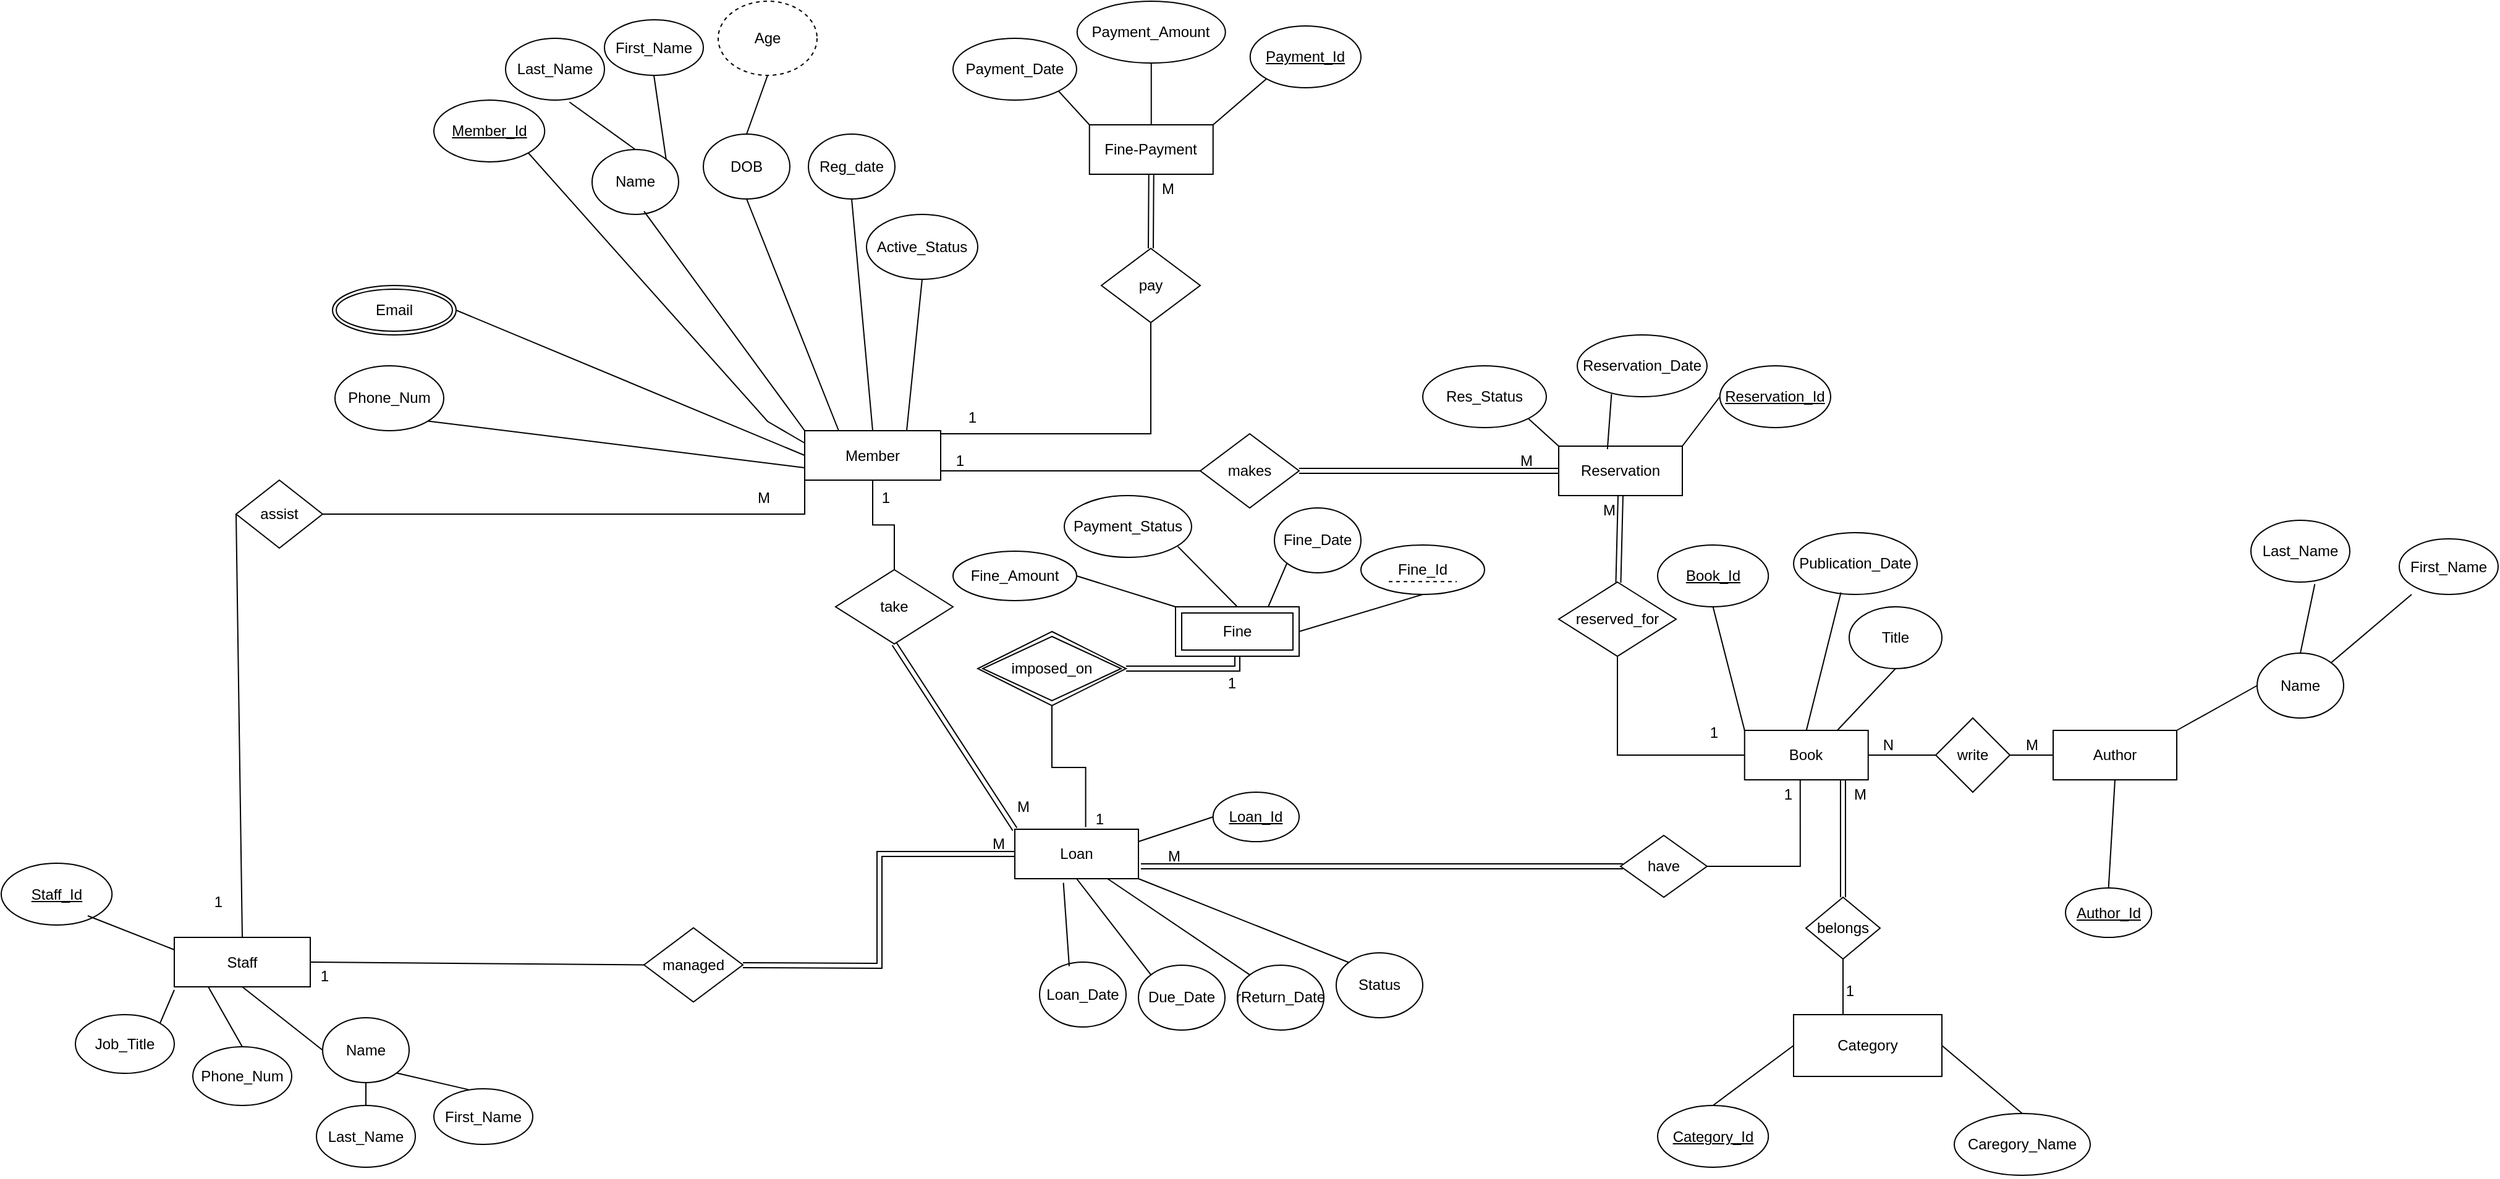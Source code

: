 <mxfile version="24.7.17">
  <diagram name="Page-1" id="DNO0gED07m0sUz7Oh5-N">
    <mxGraphModel dx="3850" dy="2135" grid="1" gridSize="10" guides="1" tooltips="1" connect="1" arrows="1" fold="1" page="1" pageScale="1" pageWidth="850" pageHeight="1100" math="0" shadow="0">
      <root>
        <mxCell id="0" />
        <mxCell id="1" parent="0" />
        <mxCell id="_sHV91O5TXKS0O4c9-gF-39" value="" style="endArrow=none;html=1;rounded=0;exitX=1;exitY=0.5;exitDx=0;exitDy=0;entryX=0;entryY=0.5;entryDx=0;entryDy=0;" parent="1" source="_sHV91O5TXKS0O4c9-gF-31" edge="1">
          <mxGeometry relative="1" as="geometry">
            <mxPoint x="510.37" y="300" as="sourcePoint" />
            <mxPoint x="760.37" y="290" as="targetPoint" />
          </mxGeometry>
        </mxCell>
        <mxCell id="_sHV91O5TXKS0O4c9-gF-41" value="N" style="resizable=0;html=1;whiteSpace=wrap;align=right;verticalAlign=bottom;" parent="_sHV91O5TXKS0O4c9-gF-39" connectable="0" vertex="1">
          <mxGeometry x="1" relative="1" as="geometry" />
        </mxCell>
        <mxCell id="_sHV91O5TXKS0O4c9-gF-1" value="Book" style="whiteSpace=wrap;html=1;align=center;" parent="1" vertex="1">
          <mxGeometry x="480.37" y="270" width="100" height="40" as="geometry" />
        </mxCell>
        <mxCell id="_sHV91O5TXKS0O4c9-gF-4" value="Author" style="whiteSpace=wrap;html=1;align=center;" parent="1" vertex="1">
          <mxGeometry x="730" y="270" width="100" height="40" as="geometry" />
        </mxCell>
        <mxCell id="_sHV91O5TXKS0O4c9-gF-7" value="Reservation" style="whiteSpace=wrap;html=1;align=center;" parent="1" vertex="1">
          <mxGeometry x="330" y="40" width="100" height="40" as="geometry" />
        </mxCell>
        <mxCell id="_sHV91O5TXKS0O4c9-gF-8" value="Member" style="whiteSpace=wrap;html=1;align=center;" parent="1" vertex="1">
          <mxGeometry x="-280" y="27.5" width="110" height="40" as="geometry" />
        </mxCell>
        <mxCell id="_sHV91O5TXKS0O4c9-gF-9" value="Loan" style="whiteSpace=wrap;html=1;align=center;" parent="1" vertex="1">
          <mxGeometry x="-110" y="350" width="100" height="40" as="geometry" />
        </mxCell>
        <mxCell id="_sHV91O5TXKS0O4c9-gF-11" value="Fine-Payment" style="whiteSpace=wrap;html=1;align=center;" parent="1" vertex="1">
          <mxGeometry x="-49.63" y="-220" width="100" height="40" as="geometry" />
        </mxCell>
        <mxCell id="_sHV91O5TXKS0O4c9-gF-12" value="Staff" style="whiteSpace=wrap;html=1;align=center;" parent="1" vertex="1">
          <mxGeometry x="-790" y="437.5" width="110" height="40" as="geometry" />
        </mxCell>
        <mxCell id="_sHV91O5TXKS0O4c9-gF-23" style="edgeStyle=orthogonalEdgeStyle;rounded=0;orthogonalLoop=1;jettySize=auto;html=1;exitX=0.5;exitY=1;exitDx=0;exitDy=0;" parent="1" source="_sHV91O5TXKS0O4c9-gF-1" target="_sHV91O5TXKS0O4c9-gF-1" edge="1">
          <mxGeometry relative="1" as="geometry" />
        </mxCell>
        <mxCell id="_sHV91O5TXKS0O4c9-gF-25" value="reserved_for" style="shape=rhombus;perimeter=rhombusPerimeter;whiteSpace=wrap;html=1;align=center;" parent="1" vertex="1">
          <mxGeometry x="330" y="150" width="95" height="60" as="geometry" />
        </mxCell>
        <mxCell id="_sHV91O5TXKS0O4c9-gF-29" value="managed" style="shape=rhombus;perimeter=rhombusPerimeter;whiteSpace=wrap;html=1;align=center;" parent="1" vertex="1">
          <mxGeometry x="-410" y="429.78" width="80" height="60" as="geometry" />
        </mxCell>
        <mxCell id="_sHV91O5TXKS0O4c9-gF-32" value="makes" style="shape=rhombus;perimeter=rhombusPerimeter;whiteSpace=wrap;html=1;align=center;" parent="1" vertex="1">
          <mxGeometry x="40" y="30" width="80" height="60" as="geometry" />
        </mxCell>
        <mxCell id="_sHV91O5TXKS0O4c9-gF-33" value="pay" style="shape=rhombus;perimeter=rhombusPerimeter;whiteSpace=wrap;html=1;align=center;" parent="1" vertex="1">
          <mxGeometry x="-40" y="-120" width="80" height="60" as="geometry" />
        </mxCell>
        <mxCell id="_sHV91O5TXKS0O4c9-gF-34" value="assist" style="shape=rhombus;perimeter=rhombusPerimeter;whiteSpace=wrap;html=1;align=center;" parent="1" vertex="1">
          <mxGeometry x="-740" y="67.5" width="70" height="55" as="geometry" />
        </mxCell>
        <mxCell id="_sHV91O5TXKS0O4c9-gF-42" value="" style="endArrow=none;html=1;rounded=0;exitX=1;exitY=0.5;exitDx=0;exitDy=0;entryX=0;entryY=0.5;entryDx=0;entryDy=0;" parent="1" source="_sHV91O5TXKS0O4c9-gF-1" target="_sHV91O5TXKS0O4c9-gF-31" edge="1">
          <mxGeometry relative="1" as="geometry">
            <mxPoint x="480.37" y="290" as="sourcePoint" />
            <mxPoint x="700.37" y="290" as="targetPoint" />
          </mxGeometry>
        </mxCell>
        <mxCell id="_sHV91O5TXKS0O4c9-gF-31" value="write" style="shape=rhombus;perimeter=rhombusPerimeter;whiteSpace=wrap;html=1;align=center;" parent="1" vertex="1">
          <mxGeometry x="635" y="260" width="60" height="60" as="geometry" />
        </mxCell>
        <mxCell id="_sHV91O5TXKS0O4c9-gF-53" value="" style="endArrow=none;html=1;rounded=0;entryX=0.5;entryY=1;entryDx=0;entryDy=0;" parent="1" target="_sHV91O5TXKS0O4c9-gF-20" edge="1">
          <mxGeometry relative="1" as="geometry">
            <mxPoint x="560" y="504" as="sourcePoint" />
            <mxPoint x="640" y="160" as="targetPoint" />
          </mxGeometry>
        </mxCell>
        <mxCell id="_sHV91O5TXKS0O4c9-gF-20" value="belongs" style="shape=rhombus;perimeter=rhombusPerimeter;whiteSpace=wrap;html=1;align=center;" parent="1" vertex="1">
          <mxGeometry x="530" y="405" width="60" height="50" as="geometry" />
        </mxCell>
        <mxCell id="_sHV91O5TXKS0O4c9-gF-57" value="imposed_on" style="shape=rhombus;double=1;perimeter=rhombusPerimeter;whiteSpace=wrap;html=1;align=center;" parent="1" vertex="1">
          <mxGeometry x="-140" y="190" width="120" height="60" as="geometry" />
        </mxCell>
        <mxCell id="_sHV91O5TXKS0O4c9-gF-58" value="Fine" style="shape=ext;margin=3;double=1;whiteSpace=wrap;html=1;align=center;" parent="1" vertex="1">
          <mxGeometry x="20" y="170" width="100" height="40" as="geometry" />
        </mxCell>
        <mxCell id="_sHV91O5TXKS0O4c9-gF-64" value="" style="endArrow=none;html=1;rounded=0;entryX=0.5;entryY=0;entryDx=0;entryDy=0;exitX=0.45;exitY=1;exitDx=0;exitDy=0;exitPerimeter=0;edgeStyle=orthogonalEdgeStyle;" parent="1" source="_sHV91O5TXKS0O4c9-gF-1" target="_sHV91O5TXKS0O4c9-gF-22" edge="1">
          <mxGeometry relative="1" as="geometry">
            <mxPoint x="440" y="310" as="sourcePoint" />
            <mxPoint x="400" y="460" as="targetPoint" />
            <Array as="points">
              <mxPoint x="525" y="380" />
              <mxPoint x="415" y="380" />
            </Array>
          </mxGeometry>
        </mxCell>
        <mxCell id="_sHV91O5TXKS0O4c9-gF-22" value="have" style="shape=rhombus;perimeter=rhombusPerimeter;whiteSpace=wrap;html=1;align=center;" parent="1" vertex="1">
          <mxGeometry x="380" y="355" width="70" height="50" as="geometry" />
        </mxCell>
        <mxCell id="_sHV91O5TXKS0O4c9-gF-87" value="" style="endArrow=none;html=1;rounded=0;exitX=0.5;exitY=1;exitDx=0;exitDy=0;edgeStyle=orthogonalEdgeStyle;entryX=0;entryY=0.5;entryDx=0;entryDy=0;" parent="1" source="_sHV91O5TXKS0O4c9-gF-25" target="_sHV91O5TXKS0O4c9-gF-1" edge="1">
          <mxGeometry relative="1" as="geometry">
            <mxPoint x="430" y="320" as="sourcePoint" />
            <mxPoint x="470" y="290" as="targetPoint" />
          </mxGeometry>
        </mxCell>
        <mxCell id="_sHV91O5TXKS0O4c9-gF-91" value="" style="endArrow=none;html=1;rounded=0;exitX=1;exitY=0.813;exitDx=0;exitDy=0;entryX=0;entryY=0.5;entryDx=0;entryDy=0;exitPerimeter=0;" parent="1" source="_sHV91O5TXKS0O4c9-gF-8" target="_sHV91O5TXKS0O4c9-gF-32" edge="1">
          <mxGeometry relative="1" as="geometry">
            <mxPoint x="170" y="400" as="sourcePoint" />
            <mxPoint x="330" y="400" as="targetPoint" />
          </mxGeometry>
        </mxCell>
        <mxCell id="_sHV91O5TXKS0O4c9-gF-109" value="" style="endArrow=none;html=1;rounded=0;entryX=1;entryY=0.5;entryDx=0;entryDy=0;exitX=0;exitY=0.5;exitDx=0;exitDy=0;" parent="1" source="_sHV91O5TXKS0O4c9-gF-29" target="_sHV91O5TXKS0O4c9-gF-12" edge="1">
          <mxGeometry relative="1" as="geometry">
            <mxPoint x="200" y="480" as="sourcePoint" />
            <mxPoint x="190" y="578" as="targetPoint" />
          </mxGeometry>
        </mxCell>
        <mxCell id="_sHV91O5TXKS0O4c9-gF-110" value="1" style="resizable=0;html=1;whiteSpace=wrap;align=right;verticalAlign=bottom;" parent="_sHV91O5TXKS0O4c9-gF-109" connectable="0" vertex="1">
          <mxGeometry x="1" relative="1" as="geometry">
            <mxPoint x="16" y="20" as="offset" />
          </mxGeometry>
        </mxCell>
        <mxCell id="_sHV91O5TXKS0O4c9-gF-122" value="" style="endArrow=none;html=1;rounded=0;exitX=0;exitY=0.5;exitDx=0;exitDy=0;entryX=0.5;entryY=0;entryDx=0;entryDy=0;" parent="1" source="_sHV91O5TXKS0O4c9-gF-34" target="_sHV91O5TXKS0O4c9-gF-12" edge="1">
          <mxGeometry relative="1" as="geometry">
            <mxPoint x="-420" y="516.79" as="sourcePoint" />
            <mxPoint x="-260" y="516.79" as="targetPoint" />
          </mxGeometry>
        </mxCell>
        <mxCell id="_sHV91O5TXKS0O4c9-gF-123" value="M" style="resizable=0;html=1;whiteSpace=wrap;align=right;verticalAlign=bottom;" parent="_sHV91O5TXKS0O4c9-gF-122" connectable="0" vertex="1">
          <mxGeometry x="1" relative="1" as="geometry">
            <mxPoint x="1455" y="-147" as="offset" />
          </mxGeometry>
        </mxCell>
        <mxCell id="_sHV91O5TXKS0O4c9-gF-5" value="Category" style="whiteSpace=wrap;html=1;align=center;direction=south;" parent="1" vertex="1">
          <mxGeometry x="520" y="500" width="120" height="50" as="geometry" />
        </mxCell>
        <mxCell id="_sHV91O5TXKS0O4c9-gF-136" value="" style="endArrow=none;html=1;rounded=0;exitX=0.5;exitY=1;exitDx=0;exitDy=0;edgeStyle=orthogonalEdgeStyle;entryX=1;entryY=0.25;entryDx=0;entryDy=0;" parent="1" source="_sHV91O5TXKS0O4c9-gF-33" target="_sHV91O5TXKS0O4c9-gF-8" edge="1">
          <mxGeometry relative="1" as="geometry">
            <mxPoint x="-170" y="58" as="sourcePoint" />
            <mxPoint x="31" y="60" as="targetPoint" />
            <Array as="points">
              <mxPoint y="-50" />
              <mxPoint y="30" />
              <mxPoint x="-180" y="30" />
            </Array>
          </mxGeometry>
        </mxCell>
        <mxCell id="wtEYaw61Segg5cu08wRg-1" value="Book_Id" style="ellipse;whiteSpace=wrap;html=1;align=center;fontStyle=4;" parent="1" vertex="1">
          <mxGeometry x="410" y="120" width="89.63" height="50" as="geometry" />
        </mxCell>
        <mxCell id="wtEYaw61Segg5cu08wRg-3" value="Title" style="ellipse;whiteSpace=wrap;html=1;align=center;" parent="1" vertex="1">
          <mxGeometry x="565" y="170" width="75" height="50" as="geometry" />
        </mxCell>
        <mxCell id="wtEYaw61Segg5cu08wRg-4" value="Publication_Date" style="ellipse;whiteSpace=wrap;html=1;align=center;" parent="1" vertex="1">
          <mxGeometry x="520" y="110" width="100" height="50" as="geometry" />
        </mxCell>
        <mxCell id="wtEYaw61Segg5cu08wRg-8" value="" style="endArrow=none;html=1;rounded=0;entryX=0.5;entryY=1;entryDx=0;entryDy=0;exitX=0;exitY=0;exitDx=0;exitDy=0;" parent="1" source="_sHV91O5TXKS0O4c9-gF-1" target="wtEYaw61Segg5cu08wRg-1" edge="1">
          <mxGeometry relative="1" as="geometry">
            <mxPoint x="110" y="90" as="sourcePoint" />
            <mxPoint x="270" y="90" as="targetPoint" />
          </mxGeometry>
        </mxCell>
        <mxCell id="wtEYaw61Segg5cu08wRg-9" value="" style="endArrow=none;html=1;rounded=0;entryX=0.383;entryY=0.967;entryDx=0;entryDy=0;exitX=0.5;exitY=0;exitDx=0;exitDy=0;entryPerimeter=0;" parent="1" source="_sHV91O5TXKS0O4c9-gF-1" target="wtEYaw61Segg5cu08wRg-4" edge="1">
          <mxGeometry relative="1" as="geometry">
            <mxPoint x="490" y="280" as="sourcePoint" />
            <mxPoint x="485" y="220" as="targetPoint" />
          </mxGeometry>
        </mxCell>
        <mxCell id="wtEYaw61Segg5cu08wRg-10" value="" style="endArrow=none;html=1;rounded=0;entryX=0.5;entryY=1;entryDx=0;entryDy=0;exitX=0.75;exitY=0;exitDx=0;exitDy=0;" parent="1" source="_sHV91O5TXKS0O4c9-gF-1" target="wtEYaw61Segg5cu08wRg-3" edge="1">
          <mxGeometry relative="1" as="geometry">
            <mxPoint x="500" y="290" as="sourcePoint" />
            <mxPoint x="495" y="230" as="targetPoint" />
          </mxGeometry>
        </mxCell>
        <mxCell id="wtEYaw61Segg5cu08wRg-14" value="Author_Id" style="ellipse;whiteSpace=wrap;html=1;align=center;fontStyle=4;" parent="1" vertex="1">
          <mxGeometry x="740" y="397.5" width="69.63" height="40" as="geometry" />
        </mxCell>
        <mxCell id="wtEYaw61Segg5cu08wRg-15" value="Name" style="ellipse;whiteSpace=wrap;html=1;align=center;direction=south;" parent="1" vertex="1">
          <mxGeometry x="895" y="207.5" width="70" height="52.5" as="geometry" />
        </mxCell>
        <mxCell id="wtEYaw61Segg5cu08wRg-17" value="First_Name" style="ellipse;whiteSpace=wrap;html=1;align=center;" parent="1" vertex="1">
          <mxGeometry x="1010" y="115" width="80" height="45" as="geometry" />
        </mxCell>
        <mxCell id="wtEYaw61Segg5cu08wRg-18" value="Last_Name" style="ellipse;whiteSpace=wrap;html=1;align=center;" parent="1" vertex="1">
          <mxGeometry x="890" y="100" width="80" height="50" as="geometry" />
        </mxCell>
        <mxCell id="wtEYaw61Segg5cu08wRg-19" value="" style="endArrow=none;html=1;rounded=0;entryX=0.5;entryY=1;entryDx=0;entryDy=0;exitX=0.5;exitY=0;exitDx=0;exitDy=0;" parent="1" source="wtEYaw61Segg5cu08wRg-14" target="_sHV91O5TXKS0O4c9-gF-4" edge="1">
          <mxGeometry relative="1" as="geometry">
            <mxPoint x="590" y="290" as="sourcePoint" />
            <mxPoint x="700" y="210" as="targetPoint" />
            <Array as="points" />
          </mxGeometry>
        </mxCell>
        <mxCell id="wtEYaw61Segg5cu08wRg-23" value="" style="endArrow=none;html=1;rounded=0;entryX=1;entryY=0;entryDx=0;entryDy=0;exitX=0.5;exitY=1;exitDx=0;exitDy=0;" parent="1" source="wtEYaw61Segg5cu08wRg-15" target="_sHV91O5TXKS0O4c9-gF-4" edge="1">
          <mxGeometry relative="1" as="geometry">
            <mxPoint x="920" y="330" as="sourcePoint" />
            <mxPoint x="1015" y="260" as="targetPoint" />
            <Array as="points" />
          </mxGeometry>
        </mxCell>
        <mxCell id="wtEYaw61Segg5cu08wRg-24" value="" style="endArrow=none;html=1;rounded=0;entryX=0;entryY=0;entryDx=0;entryDy=0;" parent="1" target="wtEYaw61Segg5cu08wRg-15" edge="1">
          <mxGeometry relative="1" as="geometry">
            <mxPoint x="1020" y="160" as="sourcePoint" />
            <mxPoint x="810" y="340" as="targetPoint" />
            <Array as="points" />
          </mxGeometry>
        </mxCell>
        <mxCell id="wtEYaw61Segg5cu08wRg-25" value="" style="endArrow=none;html=1;rounded=0;exitX=0;exitY=0.5;exitDx=0;exitDy=0;entryX=0.646;entryY=1.033;entryDx=0;entryDy=0;entryPerimeter=0;" parent="1" source="wtEYaw61Segg5cu08wRg-15" target="wtEYaw61Segg5cu08wRg-18" edge="1">
          <mxGeometry relative="1" as="geometry">
            <mxPoint x="850" y="507.5" as="sourcePoint" />
            <mxPoint x="930" y="100" as="targetPoint" />
            <Array as="points" />
          </mxGeometry>
        </mxCell>
        <mxCell id="wtEYaw61Segg5cu08wRg-32" value="Member_Id" style="ellipse;whiteSpace=wrap;html=1;align=center;fontStyle=4;" parent="1" vertex="1">
          <mxGeometry x="-580" y="-240" width="89.63" height="50" as="geometry" />
        </mxCell>
        <mxCell id="wtEYaw61Segg5cu08wRg-33" value="Name" style="ellipse;whiteSpace=wrap;html=1;align=center;direction=south;" parent="1" vertex="1">
          <mxGeometry x="-452" y="-200" width="70" height="52.5" as="geometry" />
        </mxCell>
        <mxCell id="wtEYaw61Segg5cu08wRg-34" value="First_Name" style="ellipse;whiteSpace=wrap;html=1;align=center;" parent="1" vertex="1">
          <mxGeometry x="-442" y="-305" width="80" height="45" as="geometry" />
        </mxCell>
        <mxCell id="wtEYaw61Segg5cu08wRg-35" value="Last_Name" style="ellipse;whiteSpace=wrap;html=1;align=center;" parent="1" vertex="1">
          <mxGeometry x="-522" y="-290" width="80" height="50" as="geometry" />
        </mxCell>
        <mxCell id="wtEYaw61Segg5cu08wRg-36" value="" style="endArrow=none;html=1;rounded=0;entryX=0;entryY=0;entryDx=0;entryDy=0;exitX=0.5;exitY=1;exitDx=0;exitDy=0;" parent="1" source="wtEYaw61Segg5cu08wRg-34" target="wtEYaw61Segg5cu08wRg-33" edge="1">
          <mxGeometry relative="1" as="geometry">
            <mxPoint x="-374.32" y="-239.685" as="sourcePoint" />
            <mxPoint x="-542" y="-80" as="targetPoint" />
            <Array as="points" />
          </mxGeometry>
        </mxCell>
        <mxCell id="wtEYaw61Segg5cu08wRg-37" value="" style="endArrow=none;html=1;rounded=0;exitX=0;exitY=0.5;exitDx=0;exitDy=0;entryX=0.646;entryY=1.033;entryDx=0;entryDy=0;entryPerimeter=0;" parent="1" source="wtEYaw61Segg5cu08wRg-33" target="wtEYaw61Segg5cu08wRg-35" edge="1">
          <mxGeometry relative="1" as="geometry">
            <mxPoint x="-502" y="87.5" as="sourcePoint" />
            <mxPoint x="-422" y="-320" as="targetPoint" />
            <Array as="points" />
          </mxGeometry>
        </mxCell>
        <mxCell id="wtEYaw61Segg5cu08wRg-39" value="Age" style="ellipse;whiteSpace=wrap;html=1;align=center;dashed=1;" parent="1" vertex="1">
          <mxGeometry x="-350" y="-320" width="80" height="60" as="geometry" />
        </mxCell>
        <mxCell id="wtEYaw61Segg5cu08wRg-40" value="DOB" style="ellipse;whiteSpace=wrap;html=1;align=center;direction=south;" parent="1" vertex="1">
          <mxGeometry x="-362" y="-212.5" width="70" height="52.5" as="geometry" />
        </mxCell>
        <mxCell id="wtEYaw61Segg5cu08wRg-43" value="Reg_date" style="ellipse;whiteSpace=wrap;html=1;align=center;direction=south;" parent="1" vertex="1">
          <mxGeometry x="-277" y="-212.5" width="70" height="52.5" as="geometry" />
        </mxCell>
        <mxCell id="wtEYaw61Segg5cu08wRg-44" value="Active_Status" style="ellipse;whiteSpace=wrap;html=1;align=center;direction=south;" parent="1" vertex="1">
          <mxGeometry x="-230" y="-147.5" width="90" height="52.5" as="geometry" />
        </mxCell>
        <mxCell id="wtEYaw61Segg5cu08wRg-45" value="Email" style="ellipse;shape=doubleEllipse;margin=3;whiteSpace=wrap;html=1;align=center;" parent="1" vertex="1">
          <mxGeometry x="-662" y="-90" width="100" height="40" as="geometry" />
        </mxCell>
        <mxCell id="wtEYaw61Segg5cu08wRg-46" value="Phone_Num" style="ellipse;whiteSpace=wrap;html=1;align=center;direction=south;" parent="1" vertex="1">
          <mxGeometry x="-660" y="-25" width="88" height="52.5" as="geometry" />
        </mxCell>
        <mxCell id="wtEYaw61Segg5cu08wRg-47" value="" style="endArrow=none;html=1;rounded=0;entryX=0.75;entryY=0;entryDx=0;entryDy=0;exitX=1;exitY=0.5;exitDx=0;exitDy=0;" parent="1" source="wtEYaw61Segg5cu08wRg-44" target="_sHV91O5TXKS0O4c9-gF-8" edge="1">
          <mxGeometry relative="1" as="geometry">
            <mxPoint x="-210" y="-40" as="sourcePoint" />
            <mxPoint x="-240" y="20" as="targetPoint" />
          </mxGeometry>
        </mxCell>
        <mxCell id="wtEYaw61Segg5cu08wRg-50" value="" style="endArrow=none;html=1;rounded=0;exitX=1;exitY=0.5;exitDx=0;exitDy=0;entryX=0.5;entryY=0;entryDx=0;entryDy=0;" parent="1" source="wtEYaw61Segg5cu08wRg-43" target="_sHV91O5TXKS0O4c9-gF-8" edge="1">
          <mxGeometry relative="1" as="geometry">
            <mxPoint x="10" y="-290" as="sourcePoint" />
            <mxPoint x="-240" y="10" as="targetPoint" />
          </mxGeometry>
        </mxCell>
        <mxCell id="wtEYaw61Segg5cu08wRg-51" value="" style="endArrow=none;html=1;rounded=0;exitX=0.952;exitY=0.4;exitDx=0;exitDy=0;exitPerimeter=0;entryX=0;entryY=0;entryDx=0;entryDy=0;" parent="1" source="wtEYaw61Segg5cu08wRg-33" target="_sHV91O5TXKS0O4c9-gF-8" edge="1">
          <mxGeometry width="50" height="50" relative="1" as="geometry">
            <mxPoint x="-400" y="-150" as="sourcePoint" />
            <mxPoint x="-260" y="20" as="targetPoint" />
          </mxGeometry>
        </mxCell>
        <mxCell id="wtEYaw61Segg5cu08wRg-52" value="" style="endArrow=none;html=1;rounded=0;entryX=1;entryY=0.5;entryDx=0;entryDy=0;exitX=0.25;exitY=0;exitDx=0;exitDy=0;" parent="1" source="_sHV91O5TXKS0O4c9-gF-8" target="wtEYaw61Segg5cu08wRg-40" edge="1">
          <mxGeometry width="50" height="50" relative="1" as="geometry">
            <mxPoint x="160" y="130" as="sourcePoint" />
            <mxPoint x="210" y="80" as="targetPoint" />
          </mxGeometry>
        </mxCell>
        <mxCell id="wtEYaw61Segg5cu08wRg-53" value="" style="endArrow=none;html=1;rounded=0;exitX=1;exitY=1;exitDx=0;exitDy=0;entryX=0;entryY=0.25;entryDx=0;entryDy=0;" parent="1" source="wtEYaw61Segg5cu08wRg-32" target="_sHV91O5TXKS0O4c9-gF-8" edge="1">
          <mxGeometry relative="1" as="geometry">
            <mxPoint x="-370" y="-105" as="sourcePoint" />
            <mxPoint x="-370" y="75" as="targetPoint" />
            <Array as="points">
              <mxPoint x="-310" y="20" />
            </Array>
          </mxGeometry>
        </mxCell>
        <mxCell id="wtEYaw61Segg5cu08wRg-54" value="" style="endArrow=none;html=1;rounded=0;exitX=1;exitY=0.5;exitDx=0;exitDy=0;entryX=0;entryY=1;entryDx=0;entryDy=0;edgeStyle=orthogonalEdgeStyle;" parent="1" source="_sHV91O5TXKS0O4c9-gF-34" target="_sHV91O5TXKS0O4c9-gF-8" edge="1">
          <mxGeometry relative="1" as="geometry">
            <mxPoint x="-550" y="58" as="sourcePoint" />
            <mxPoint x="-555" y="448" as="targetPoint" />
          </mxGeometry>
        </mxCell>
        <mxCell id="wtEYaw61Segg5cu08wRg-67" value="" style="endArrow=none;html=1;rounded=0;exitX=1;exitY=0.5;exitDx=0;exitDy=0;entryX=0;entryY=0.5;entryDx=0;entryDy=0;" parent="1" source="wtEYaw61Segg5cu08wRg-45" target="_sHV91O5TXKS0O4c9-gF-8" edge="1">
          <mxGeometry width="50" height="50" relative="1" as="geometry">
            <mxPoint x="-540.37" y="27.5" as="sourcePoint" />
            <mxPoint x="-490.37" y="-22.5" as="targetPoint" />
          </mxGeometry>
        </mxCell>
        <mxCell id="wtEYaw61Segg5cu08wRg-68" value="" style="endArrow=none;html=1;rounded=0;entryX=0;entryY=0.75;entryDx=0;entryDy=0;exitX=1;exitY=0;exitDx=0;exitDy=0;" parent="1" source="wtEYaw61Segg5cu08wRg-46" target="_sHV91O5TXKS0O4c9-gF-8" edge="1">
          <mxGeometry relative="1" as="geometry">
            <mxPoint x="-500" as="sourcePoint" />
            <mxPoint x="-490" y="68" as="targetPoint" />
            <Array as="points" />
          </mxGeometry>
        </mxCell>
        <mxCell id="wtEYaw61Segg5cu08wRg-70" value="Loan_Date" style="ellipse;whiteSpace=wrap;html=1;align=center;direction=south;" parent="1" vertex="1">
          <mxGeometry x="-90" y="457.5" width="70" height="52.5" as="geometry" />
        </mxCell>
        <mxCell id="wtEYaw61Segg5cu08wRg-71" value="Due_Date" style="ellipse;whiteSpace=wrap;html=1;align=center;direction=south;" parent="1" vertex="1">
          <mxGeometry x="-10" y="460" width="70" height="52.5" as="geometry" />
        </mxCell>
        <mxCell id="wtEYaw61Segg5cu08wRg-72" value="rReturn_Date" style="ellipse;whiteSpace=wrap;html=1;align=center;direction=south;" parent="1" vertex="1">
          <mxGeometry x="70" y="460" width="70" height="52.5" as="geometry" />
        </mxCell>
        <mxCell id="wtEYaw61Segg5cu08wRg-73" value="Status" style="ellipse;whiteSpace=wrap;html=1;align=center;direction=south;" parent="1" vertex="1">
          <mxGeometry x="150" y="450" width="70" height="52.5" as="geometry" />
        </mxCell>
        <mxCell id="wtEYaw61Segg5cu08wRg-74" value="Loan_Id" style="ellipse;whiteSpace=wrap;html=1;align=center;fontStyle=4;" parent="1" vertex="1">
          <mxGeometry x="50.37" y="320" width="69.63" height="40" as="geometry" />
        </mxCell>
        <mxCell id="wtEYaw61Segg5cu08wRg-75" value="" style="endArrow=none;html=1;rounded=0;exitX=0.393;exitY=1.083;exitDx=0;exitDy=0;entryX=0.063;entryY=0.657;entryDx=0;entryDy=0;exitPerimeter=0;entryPerimeter=0;" parent="1" source="_sHV91O5TXKS0O4c9-gF-9" target="wtEYaw61Segg5cu08wRg-70" edge="1">
          <mxGeometry width="50" height="50" relative="1" as="geometry">
            <mxPoint x="-442" y="477.25" as="sourcePoint" />
            <mxPoint x="-160" y="595.25" as="targetPoint" />
          </mxGeometry>
        </mxCell>
        <mxCell id="wtEYaw61Segg5cu08wRg-76" value="" style="endArrow=none;html=1;rounded=0;exitX=0;exitY=1;exitDx=0;exitDy=0;entryX=0.5;entryY=1;entryDx=0;entryDy=0;" parent="1" source="wtEYaw61Segg5cu08wRg-71" target="_sHV91O5TXKS0O4c9-gF-9" edge="1">
          <mxGeometry width="50" height="50" relative="1" as="geometry">
            <mxPoint x="-482" y="500" as="sourcePoint" />
            <mxPoint x="-200" y="618" as="targetPoint" />
          </mxGeometry>
        </mxCell>
        <mxCell id="wtEYaw61Segg5cu08wRg-77" value="" style="endArrow=none;html=1;rounded=0;exitX=0.75;exitY=1;exitDx=0;exitDy=0;entryX=0;entryY=1;entryDx=0;entryDy=0;" parent="1" source="_sHV91O5TXKS0O4c9-gF-9" target="wtEYaw61Segg5cu08wRg-72" edge="1">
          <mxGeometry width="50" height="50" relative="1" as="geometry">
            <mxPoint x="50" y="466" as="sourcePoint" />
            <mxPoint x="332" y="584" as="targetPoint" />
          </mxGeometry>
        </mxCell>
        <mxCell id="wtEYaw61Segg5cu08wRg-78" value="" style="endArrow=none;html=1;rounded=0;exitX=1;exitY=1;exitDx=0;exitDy=0;entryX=0;entryY=1;entryDx=0;entryDy=0;" parent="1" source="_sHV91O5TXKS0O4c9-gF-9" target="wtEYaw61Segg5cu08wRg-73" edge="1">
          <mxGeometry width="50" height="50" relative="1" as="geometry">
            <mxPoint x="70" y="437.5" as="sourcePoint" />
            <mxPoint x="352" y="555.5" as="targetPoint" />
          </mxGeometry>
        </mxCell>
        <mxCell id="wtEYaw61Segg5cu08wRg-79" value="" style="endArrow=none;html=1;rounded=0;exitX=1;exitY=0.25;exitDx=0;exitDy=0;entryX=0;entryY=0.5;entryDx=0;entryDy=0;" parent="1" source="_sHV91O5TXKS0O4c9-gF-9" target="wtEYaw61Segg5cu08wRg-74" edge="1">
          <mxGeometry width="50" height="50" relative="1" as="geometry">
            <mxPoint x="70" y="397.5" as="sourcePoint" />
            <mxPoint x="352" y="515.5" as="targetPoint" />
          </mxGeometry>
        </mxCell>
        <mxCell id="wtEYaw61Segg5cu08wRg-82" value="Fine_Id" style="ellipse;whiteSpace=wrap;html=1;align=center;" parent="1" vertex="1">
          <mxGeometry x="170" y="120" width="100" height="40" as="geometry" />
        </mxCell>
        <mxCell id="wtEYaw61Segg5cu08wRg-83" value="Fine_Date" style="ellipse;whiteSpace=wrap;html=1;align=center;direction=south;" parent="1" vertex="1">
          <mxGeometry x="100" y="90" width="70" height="52.5" as="geometry" />
        </mxCell>
        <mxCell id="wtEYaw61Segg5cu08wRg-85" value="" style="endArrow=none;html=1;rounded=0;exitX=0.75;exitY=0;exitDx=0;exitDy=0;entryX=1;entryY=1;entryDx=0;entryDy=0;" parent="1" source="_sHV91O5TXKS0O4c9-gF-58" target="wtEYaw61Segg5cu08wRg-83" edge="1">
          <mxGeometry width="50" height="50" relative="1" as="geometry">
            <mxPoint x="10" y="155" as="sourcePoint" />
            <mxPoint x="70" y="135" as="targetPoint" />
          </mxGeometry>
        </mxCell>
        <mxCell id="wtEYaw61Segg5cu08wRg-86" value="Payment_Status" style="ellipse;whiteSpace=wrap;html=1;align=center;direction=south;" parent="1" vertex="1">
          <mxGeometry x="-70" y="80" width="103" height="50" as="geometry" />
        </mxCell>
        <mxCell id="wtEYaw61Segg5cu08wRg-87" value="" style="endArrow=none;html=1;rounded=0;exitX=0.5;exitY=0;exitDx=0;exitDy=0;entryX=0.824;entryY=0.108;entryDx=0;entryDy=0;entryPerimeter=0;" parent="1" source="_sHV91O5TXKS0O4c9-gF-58" target="wtEYaw61Segg5cu08wRg-86" edge="1">
          <mxGeometry width="50" height="50" relative="1" as="geometry">
            <mxPoint x="60" y="156" as="sourcePoint" />
            <mxPoint x="75" y="120" as="targetPoint" />
          </mxGeometry>
        </mxCell>
        <mxCell id="wtEYaw61Segg5cu08wRg-88" value="Fine_Amount" style="ellipse;whiteSpace=wrap;html=1;align=center;" parent="1" vertex="1">
          <mxGeometry x="-160" y="125" width="100" height="40" as="geometry" />
        </mxCell>
        <mxCell id="wtEYaw61Segg5cu08wRg-90" value="" style="endArrow=none;html=1;rounded=0;exitX=0;exitY=0;exitDx=0;exitDy=0;entryX=1;entryY=0.5;entryDx=0;entryDy=0;" parent="1" source="_sHV91O5TXKS0O4c9-gF-58" target="wtEYaw61Segg5cu08wRg-88" edge="1">
          <mxGeometry width="50" height="50" relative="1" as="geometry">
            <mxPoint x="-40" y="188" as="sourcePoint" />
            <mxPoint x="-25" y="152" as="targetPoint" />
          </mxGeometry>
        </mxCell>
        <mxCell id="wtEYaw61Segg5cu08wRg-91" value="Name" style="ellipse;whiteSpace=wrap;html=1;align=center;direction=south;" parent="1" vertex="1">
          <mxGeometry x="-670" y="502.5" width="70" height="52.5" as="geometry" />
        </mxCell>
        <mxCell id="wtEYaw61Segg5cu08wRg-92" value="First_Name" style="ellipse;whiteSpace=wrap;html=1;align=center;" parent="1" vertex="1">
          <mxGeometry x="-580" y="560" width="80" height="45" as="geometry" />
        </mxCell>
        <mxCell id="wtEYaw61Segg5cu08wRg-93" value="Last_Name" style="ellipse;whiteSpace=wrap;html=1;align=center;" parent="1" vertex="1">
          <mxGeometry x="-675" y="573.5" width="80" height="50" as="geometry" />
        </mxCell>
        <mxCell id="wtEYaw61Segg5cu08wRg-94" value="" style="endArrow=none;html=1;rounded=0;entryX=1;entryY=0;entryDx=0;entryDy=0;exitX=0.35;exitY=0.015;exitDx=0;exitDy=0;exitPerimeter=0;" parent="1" source="wtEYaw61Segg5cu08wRg-92" target="wtEYaw61Segg5cu08wRg-91" edge="1">
          <mxGeometry relative="1" as="geometry">
            <mxPoint x="-452.32" y="733.815" as="sourcePoint" />
            <mxPoint x="-620" y="893.5" as="targetPoint" />
            <Array as="points" />
          </mxGeometry>
        </mxCell>
        <mxCell id="wtEYaw61Segg5cu08wRg-95" value="" style="endArrow=none;html=1;rounded=0;exitX=1;exitY=0.5;exitDx=0;exitDy=0;entryX=0.5;entryY=0;entryDx=0;entryDy=0;" parent="1" source="wtEYaw61Segg5cu08wRg-91" target="wtEYaw61Segg5cu08wRg-93" edge="1">
          <mxGeometry relative="1" as="geometry">
            <mxPoint x="-580" y="1061" as="sourcePoint" />
            <mxPoint x="-500" y="653.5" as="targetPoint" />
            <Array as="points" />
          </mxGeometry>
        </mxCell>
        <mxCell id="wtEYaw61Segg5cu08wRg-96" value="Phone_Num" style="ellipse;whiteSpace=wrap;html=1;align=center;direction=south;" parent="1" vertex="1">
          <mxGeometry x="-775" y="526" width="80" height="47.5" as="geometry" />
        </mxCell>
        <mxCell id="wtEYaw61Segg5cu08wRg-98" value="Job_Title" style="ellipse;whiteSpace=wrap;html=1;align=center;direction=south;" parent="1" vertex="1">
          <mxGeometry x="-870" y="500" width="80" height="47.5" as="geometry" />
        </mxCell>
        <mxCell id="wtEYaw61Segg5cu08wRg-100" value="" style="endArrow=none;html=1;rounded=0;entryX=0;entryY=0;entryDx=0;entryDy=0;" parent="1" target="wtEYaw61Segg5cu08wRg-98" edge="1">
          <mxGeometry relative="1" as="geometry">
            <mxPoint x="-790" y="480" as="sourcePoint" />
            <mxPoint x="-770" y="580.5" as="targetPoint" />
            <Array as="points" />
          </mxGeometry>
        </mxCell>
        <mxCell id="wtEYaw61Segg5cu08wRg-101" value="" style="endArrow=none;html=1;rounded=0;entryX=0;entryY=0.5;entryDx=0;entryDy=0;exitX=0.25;exitY=1;exitDx=0;exitDy=0;" parent="1" source="_sHV91O5TXKS0O4c9-gF-12" target="wtEYaw61Segg5cu08wRg-96" edge="1">
          <mxGeometry relative="1" as="geometry">
            <mxPoint x="-760" y="540.5" as="sourcePoint" />
            <mxPoint x="-750" y="608.5" as="targetPoint" />
            <Array as="points" />
          </mxGeometry>
        </mxCell>
        <mxCell id="wtEYaw61Segg5cu08wRg-103" value="" style="endArrow=none;html=1;rounded=0;entryX=0.5;entryY=1;entryDx=0;entryDy=0;exitX=0.5;exitY=1;exitDx=0;exitDy=0;" parent="1" source="_sHV91O5TXKS0O4c9-gF-12" target="wtEYaw61Segg5cu08wRg-91" edge="1">
          <mxGeometry relative="1" as="geometry">
            <mxPoint x="-680" y="512.5" as="sourcePoint" />
            <mxPoint x="-670" y="580.5" as="targetPoint" />
            <Array as="points" />
          </mxGeometry>
        </mxCell>
        <mxCell id="wtEYaw61Segg5cu08wRg-104" style="edgeStyle=orthogonalEdgeStyle;rounded=0;orthogonalLoop=1;jettySize=auto;html=1;exitX=1;exitY=0.5;exitDx=0;exitDy=0;" parent="1" source="wtEYaw61Segg5cu08wRg-91" target="wtEYaw61Segg5cu08wRg-91" edge="1">
          <mxGeometry relative="1" as="geometry" />
        </mxCell>
        <mxCell id="wtEYaw61Segg5cu08wRg-105" style="edgeStyle=orthogonalEdgeStyle;rounded=0;orthogonalLoop=1;jettySize=auto;html=1;exitX=0.5;exitY=1;exitDx=0;exitDy=0;" parent="1" source="wtEYaw61Segg5cu08wRg-93" target="wtEYaw61Segg5cu08wRg-93" edge="1">
          <mxGeometry relative="1" as="geometry" />
        </mxCell>
        <mxCell id="wtEYaw61Segg5cu08wRg-106" value="Staff_Id" style="ellipse;whiteSpace=wrap;html=1;align=center;fontStyle=4;" parent="1" vertex="1">
          <mxGeometry x="-930" y="377.5" width="89.63" height="50" as="geometry" />
        </mxCell>
        <mxCell id="wtEYaw61Segg5cu08wRg-108" value="" style="endArrow=none;html=1;rounded=0;exitX=0;exitY=0.25;exitDx=0;exitDy=0;" parent="1" source="_sHV91O5TXKS0O4c9-gF-12" edge="1">
          <mxGeometry relative="1" as="geometry">
            <mxPoint x="-803.5" y="477.5" as="sourcePoint" />
            <mxPoint x="-860" y="420" as="targetPoint" />
            <Array as="points" />
          </mxGeometry>
        </mxCell>
        <mxCell id="wtEYaw61Segg5cu08wRg-110" value="Category_Id" style="ellipse;whiteSpace=wrap;html=1;align=center;fontStyle=4;" parent="1" vertex="1">
          <mxGeometry x="410" y="573.5" width="89.63" height="50" as="geometry" />
        </mxCell>
        <mxCell id="wtEYaw61Segg5cu08wRg-111" value="Caregory_Name" style="ellipse;whiteSpace=wrap;html=1;align=center;" parent="1" vertex="1">
          <mxGeometry x="650" y="580" width="110" height="50" as="geometry" />
        </mxCell>
        <mxCell id="wtEYaw61Segg5cu08wRg-112" value="" style="endArrow=none;html=1;rounded=0;entryX=0.5;entryY=1;entryDx=0;entryDy=0;exitX=0.5;exitY=0;exitDx=0;exitDy=0;" parent="1" source="wtEYaw61Segg5cu08wRg-110" target="_sHV91O5TXKS0O4c9-gF-5" edge="1">
          <mxGeometry relative="1" as="geometry">
            <mxPoint x="470" y="555" as="sourcePoint" />
            <mxPoint x="470" y="505" as="targetPoint" />
          </mxGeometry>
        </mxCell>
        <mxCell id="wtEYaw61Segg5cu08wRg-113" value="" style="endArrow=none;html=1;rounded=0;exitX=0.5;exitY=0;exitDx=0;exitDy=0;entryX=0.5;entryY=0;entryDx=0;entryDy=0;" parent="1" source="wtEYaw61Segg5cu08wRg-111" target="_sHV91O5TXKS0O4c9-gF-5" edge="1">
          <mxGeometry relative="1" as="geometry">
            <mxPoint x="618.33" y="623.5" as="sourcePoint" />
            <mxPoint x="580" y="550" as="targetPoint" />
          </mxGeometry>
        </mxCell>
        <mxCell id="wtEYaw61Segg5cu08wRg-115" value="Reservation_Date" style="ellipse;whiteSpace=wrap;html=1;align=center;" parent="1" vertex="1">
          <mxGeometry x="345" y="-50" width="105" height="50" as="geometry" />
        </mxCell>
        <mxCell id="wtEYaw61Segg5cu08wRg-116" value="Res_Status" style="ellipse;whiteSpace=wrap;html=1;align=center;" parent="1" vertex="1">
          <mxGeometry x="220" y="-25" width="100" height="50" as="geometry" />
        </mxCell>
        <mxCell id="wtEYaw61Segg5cu08wRg-118" value="Reservation_Id" style="ellipse;whiteSpace=wrap;html=1;align=center;fontStyle=4;" parent="1" vertex="1">
          <mxGeometry x="460.37" y="-25" width="89.63" height="50" as="geometry" />
        </mxCell>
        <mxCell id="wtEYaw61Segg5cu08wRg-120" value="" style="endArrow=none;html=1;rounded=0;exitX=1;exitY=1;exitDx=0;exitDy=0;entryX=0;entryY=0;entryDx=0;entryDy=0;" parent="1" source="wtEYaw61Segg5cu08wRg-116" target="_sHV91O5TXKS0O4c9-gF-7" edge="1">
          <mxGeometry relative="1" as="geometry">
            <mxPoint x="322" y="60" as="sourcePoint" />
            <mxPoint x="320" y="130" as="targetPoint" />
          </mxGeometry>
        </mxCell>
        <mxCell id="wtEYaw61Segg5cu08wRg-121" value="" style="endArrow=none;html=1;rounded=0;exitX=0.264;exitY=0.956;exitDx=0;exitDy=0;entryX=0.394;entryY=0.061;entryDx=0;entryDy=0;exitPerimeter=0;entryPerimeter=0;" parent="1" source="wtEYaw61Segg5cu08wRg-115" target="_sHV91O5TXKS0O4c9-gF-7" edge="1">
          <mxGeometry relative="1" as="geometry">
            <mxPoint x="392" as="sourcePoint" />
            <mxPoint x="390" y="70" as="targetPoint" />
          </mxGeometry>
        </mxCell>
        <mxCell id="wtEYaw61Segg5cu08wRg-122" value="" style="endArrow=none;html=1;rounded=0;exitX=0;exitY=0.5;exitDx=0;exitDy=0;entryX=1;entryY=0;entryDx=0;entryDy=0;" parent="1" source="wtEYaw61Segg5cu08wRg-118" target="_sHV91O5TXKS0O4c9-gF-7" edge="1">
          <mxGeometry relative="1" as="geometry">
            <mxPoint x="462.37" y="20" as="sourcePoint" />
            <mxPoint x="460.37" y="90" as="targetPoint" />
          </mxGeometry>
        </mxCell>
        <mxCell id="wtEYaw61Segg5cu08wRg-123" value="Payment_Amount" style="ellipse;whiteSpace=wrap;html=1;align=center;" parent="1" vertex="1">
          <mxGeometry x="-59.63" y="-320" width="120" height="50" as="geometry" />
        </mxCell>
        <mxCell id="wtEYaw61Segg5cu08wRg-124" value="Payment_Date" style="ellipse;whiteSpace=wrap;html=1;align=center;" parent="1" vertex="1">
          <mxGeometry x="-160" y="-290" width="100" height="50" as="geometry" />
        </mxCell>
        <mxCell id="wtEYaw61Segg5cu08wRg-125" value="Payment_Id" style="ellipse;whiteSpace=wrap;html=1;align=center;fontStyle=4;" parent="1" vertex="1">
          <mxGeometry x="80.37" y="-300" width="89.63" height="50" as="geometry" />
        </mxCell>
        <mxCell id="wtEYaw61Segg5cu08wRg-126" value="" style="endArrow=none;html=1;rounded=0;exitX=0;exitY=1;exitDx=0;exitDy=0;entryX=1;entryY=0;entryDx=0;entryDy=0;" parent="1" source="wtEYaw61Segg5cu08wRg-125" target="_sHV91O5TXKS0O4c9-gF-11" edge="1">
          <mxGeometry relative="1" as="geometry">
            <mxPoint x="120" y="-212.5" as="sourcePoint" />
            <mxPoint x="120" y="-160.5" as="targetPoint" />
          </mxGeometry>
        </mxCell>
        <mxCell id="wtEYaw61Segg5cu08wRg-127" value="" style="endArrow=none;html=1;rounded=0;exitX=0.5;exitY=1;exitDx=0;exitDy=0;entryX=0.5;entryY=0;entryDx=0;entryDy=0;" parent="1" source="wtEYaw61Segg5cu08wRg-123" target="_sHV91O5TXKS0O4c9-gF-11" edge="1">
          <mxGeometry relative="1" as="geometry">
            <mxPoint x="18.75" y="-242" as="sourcePoint" />
            <mxPoint x="18.75" y="-190" as="targetPoint" />
          </mxGeometry>
        </mxCell>
        <mxCell id="wtEYaw61Segg5cu08wRg-128" value="" style="endArrow=none;html=1;rounded=0;exitX=1;exitY=1;exitDx=0;exitDy=0;entryX=0;entryY=0;entryDx=0;entryDy=0;" parent="1" source="wtEYaw61Segg5cu08wRg-124" target="_sHV91O5TXKS0O4c9-gF-11" edge="1">
          <mxGeometry relative="1" as="geometry">
            <mxPoint x="-61.25" y="-224.5" as="sourcePoint" />
            <mxPoint x="-50" y="-220" as="targetPoint" />
          </mxGeometry>
        </mxCell>
        <mxCell id="wtEYaw61Segg5cu08wRg-129" value="1" style="resizable=0;html=1;whiteSpace=wrap;align=right;verticalAlign=bottom;" parent="1" connectable="0" vertex="1">
          <mxGeometry x="-750.0" y="417.502" as="geometry" />
        </mxCell>
        <mxCell id="wtEYaw61Segg5cu08wRg-130" value="N" style="resizable=0;html=1;whiteSpace=wrap;align=right;verticalAlign=bottom;" parent="1" connectable="0" vertex="1">
          <mxGeometry x="602.5" y="290" as="geometry" />
        </mxCell>
        <mxCell id="wtEYaw61Segg5cu08wRg-131" value="M" style="resizable=0;html=1;whiteSpace=wrap;align=right;verticalAlign=bottom;direction=south;" parent="1" connectable="0" vertex="1">
          <mxGeometry x="580" y="330" as="geometry" />
        </mxCell>
        <mxCell id="wtEYaw61Segg5cu08wRg-132" value="1" style="resizable=0;html=1;whiteSpace=wrap;align=right;verticalAlign=bottom;" parent="1" connectable="0" vertex="1">
          <mxGeometry x="570" y="489.78" as="geometry" />
        </mxCell>
        <mxCell id="wtEYaw61Segg5cu08wRg-133" value="1" style="resizable=0;html=1;whiteSpace=wrap;align=right;verticalAlign=bottom;" parent="1" connectable="0" vertex="1">
          <mxGeometry x="520" y="330" as="geometry" />
        </mxCell>
        <mxCell id="wtEYaw61Segg5cu08wRg-134" value="M" style="resizable=0;html=1;whiteSpace=wrap;align=right;verticalAlign=bottom;direction=south;" parent="1" connectable="0" vertex="1">
          <mxGeometry x="25" y="380" as="geometry" />
        </mxCell>
        <mxCell id="wtEYaw61Segg5cu08wRg-137" value="1" style="resizable=0;html=1;whiteSpace=wrap;align=right;verticalAlign=bottom;" parent="1" connectable="0" vertex="1">
          <mxGeometry x="460.37" y="280" as="geometry" />
        </mxCell>
        <mxCell id="wtEYaw61Segg5cu08wRg-138" value="1" style="resizable=0;html=1;whiteSpace=wrap;align=right;verticalAlign=bottom;direction=south;" parent="1" connectable="0" vertex="1">
          <mxGeometry x="-40" y="340" as="geometry">
            <mxPoint x="3" y="10" as="offset" />
          </mxGeometry>
        </mxCell>
        <mxCell id="wtEYaw61Segg5cu08wRg-140" value="1" style="resizable=0;html=1;whiteSpace=wrap;align=right;verticalAlign=bottom;" parent="1" connectable="0" vertex="1">
          <mxGeometry x="-210" y="90" as="geometry" />
        </mxCell>
        <mxCell id="wtEYaw61Segg5cu08wRg-141" value="M" style="resizable=0;html=1;whiteSpace=wrap;align=right;verticalAlign=bottom;direction=south;" parent="1" connectable="0" vertex="1">
          <mxGeometry x="377.5" y="100" as="geometry" />
        </mxCell>
        <mxCell id="wtEYaw61Segg5cu08wRg-143" value="M" style="resizable=0;html=1;whiteSpace=wrap;align=right;verticalAlign=bottom;direction=south;" parent="1" connectable="0" vertex="1">
          <mxGeometry x="310" y="60" as="geometry" />
        </mxCell>
        <mxCell id="wtEYaw61Segg5cu08wRg-144" value="1" style="resizable=0;html=1;whiteSpace=wrap;align=right;verticalAlign=bottom;" parent="1" connectable="0" vertex="1">
          <mxGeometry x="-150" y="60" as="geometry" />
        </mxCell>
        <mxCell id="wtEYaw61Segg5cu08wRg-146" value="1" style="resizable=0;html=1;whiteSpace=wrap;align=right;verticalAlign=bottom;direction=south;" parent="1" connectable="0" vertex="1">
          <mxGeometry x="70" y="240" as="geometry" />
        </mxCell>
        <mxCell id="wtEYaw61Segg5cu08wRg-147" value="1" style="resizable=0;html=1;whiteSpace=wrap;align=right;verticalAlign=bottom;" parent="1" connectable="0" vertex="1">
          <mxGeometry x="-140" y="25" as="geometry" />
        </mxCell>
        <mxCell id="wtEYaw61Segg5cu08wRg-150" value="M" style="resizable=0;html=1;whiteSpace=wrap;align=right;verticalAlign=bottom;direction=south;" parent="1" connectable="0" vertex="1">
          <mxGeometry x="20" y="-160" as="geometry" />
        </mxCell>
        <mxCell id="wtEYaw61Segg5cu08wRg-151" value="M" style="resizable=0;html=1;whiteSpace=wrap;align=right;verticalAlign=bottom;direction=south;" parent="1" connectable="0" vertex="1">
          <mxGeometry x="-120" y="360" as="geometry">
            <mxPoint x="3" y="10" as="offset" />
          </mxGeometry>
        </mxCell>
        <mxCell id="wtEYaw61Segg5cu08wRg-152" value="M" style="resizable=0;html=1;whiteSpace=wrap;align=right;verticalAlign=bottom;direction=south;" parent="1" connectable="0" vertex="1">
          <mxGeometry x="-310" y="80" as="geometry">
            <mxPoint x="3" y="10" as="offset" />
          </mxGeometry>
        </mxCell>
        <mxCell id="wtEYaw61Segg5cu08wRg-155" value="" style="shape=link;html=1;rounded=0;entryX=0.5;entryY=0;entryDx=0;entryDy=0;exitX=0.796;exitY=1;exitDx=0;exitDy=0;exitPerimeter=0;" parent="1" source="_sHV91O5TXKS0O4c9-gF-1" target="_sHV91O5TXKS0O4c9-gF-20" edge="1">
          <mxGeometry relative="1" as="geometry">
            <mxPoint x="555" y="320" as="sourcePoint" />
            <mxPoint x="780" y="380" as="targetPoint" />
          </mxGeometry>
        </mxCell>
        <mxCell id="wtEYaw61Segg5cu08wRg-157" value="" style="shape=link;html=1;rounded=0;entryX=0;entryY=0.5;entryDx=0;entryDy=0;edgeStyle=orthogonalEdgeStyle;" parent="1" target="_sHV91O5TXKS0O4c9-gF-9" edge="1">
          <mxGeometry relative="1" as="geometry">
            <mxPoint x="-330" y="460" as="sourcePoint" />
            <mxPoint x="-140" y="457.5" as="targetPoint" />
          </mxGeometry>
        </mxCell>
        <mxCell id="wtEYaw61Segg5cu08wRg-158" value="" style="shape=link;html=1;rounded=0;exitX=0.5;exitY=1;exitDx=0;exitDy=0;entryX=0.5;entryY=0;entryDx=0;entryDy=0;" parent="1" source="_sHV91O5TXKS0O4c9-gF-11" target="_sHV91O5TXKS0O4c9-gF-33" edge="1">
          <mxGeometry relative="1" as="geometry">
            <mxPoint y="-147.5" as="sourcePoint" />
            <mxPoint x="110" y="-147.5" as="targetPoint" />
          </mxGeometry>
        </mxCell>
        <mxCell id="yeAEujPGPwhohnPnJKlg-5" value="" style="endArrow=none;dashed=1;html=1;rounded=0;" parent="1" edge="1">
          <mxGeometry width="50" height="50" relative="1" as="geometry">
            <mxPoint x="192.5" y="149.63" as="sourcePoint" />
            <mxPoint x="247.5" y="149.63" as="targetPoint" />
          </mxGeometry>
        </mxCell>
        <mxCell id="yeAEujPGPwhohnPnJKlg-7" value="M" style="resizable=0;html=1;whiteSpace=wrap;align=right;verticalAlign=bottom;direction=south;" parent="1" connectable="0" vertex="1">
          <mxGeometry x="-100" y="330" as="geometry">
            <mxPoint x="3" y="10" as="offset" />
          </mxGeometry>
        </mxCell>
        <mxCell id="yeAEujPGPwhohnPnJKlg-8" value="take" style="shape=rhombus;perimeter=rhombusPerimeter;whiteSpace=wrap;html=1;align=center;" parent="1" vertex="1">
          <mxGeometry x="-255" y="140" width="95" height="60" as="geometry" />
        </mxCell>
        <mxCell id="yeAEujPGPwhohnPnJKlg-9" value="" style="endArrow=none;html=1;rounded=0;exitX=0.5;exitY=0;exitDx=0;exitDy=0;entryX=0.5;entryY=1;entryDx=0;entryDy=0;edgeStyle=orthogonalEdgeStyle;" parent="1" source="yeAEujPGPwhohnPnJKlg-8" target="_sHV91O5TXKS0O4c9-gF-8" edge="1">
          <mxGeometry relative="1" as="geometry">
            <mxPoint x="-220" y="380" as="sourcePoint" />
            <mxPoint x="-290" y="210" as="targetPoint" />
          </mxGeometry>
        </mxCell>
        <mxCell id="yeAEujPGPwhohnPnJKlg-10" value="" style="endArrow=none;html=1;rounded=0;exitX=1;exitY=0.5;exitDx=0;exitDy=0;entryX=0.5;entryY=1;entryDx=0;entryDy=0;" parent="1" source="_sHV91O5TXKS0O4c9-gF-58" target="wtEYaw61Segg5cu08wRg-82" edge="1">
          <mxGeometry width="50" height="50" relative="1" as="geometry">
            <mxPoint x="150" y="197.5" as="sourcePoint" />
            <mxPoint x="165" y="162.5" as="targetPoint" />
          </mxGeometry>
        </mxCell>
        <mxCell id="yeAEujPGPwhohnPnJKlg-11" value="" style="endArrow=none;html=1;rounded=0;entryX=0.5;entryY=1;entryDx=0;entryDy=0;exitX=0.573;exitY=-0.043;exitDx=0;exitDy=0;edgeStyle=orthogonalEdgeStyle;exitPerimeter=0;" parent="1" source="_sHV91O5TXKS0O4c9-gF-9" target="_sHV91O5TXKS0O4c9-gF-57" edge="1">
          <mxGeometry relative="1" as="geometry">
            <mxPoint x="-30" y="290" as="sourcePoint" />
            <mxPoint x="-70" y="300" as="targetPoint" />
          </mxGeometry>
        </mxCell>
        <mxCell id="yeAEujPGPwhohnPnJKlg-12" value="" style="shape=link;html=1;rounded=0;entryX=0.5;entryY=1;entryDx=0;entryDy=0;edgeStyle=orthogonalEdgeStyle;exitX=1;exitY=0.5;exitDx=0;exitDy=0;" parent="1" source="_sHV91O5TXKS0O4c9-gF-57" target="_sHV91O5TXKS0O4c9-gF-58" edge="1">
          <mxGeometry relative="1" as="geometry">
            <mxPoint x="-30.26" y="278.49" as="sourcePoint" />
            <mxPoint x="189.74" y="188.49" as="targetPoint" />
          </mxGeometry>
        </mxCell>
        <mxCell id="yeAEujPGPwhohnPnJKlg-13" value="" style="shape=link;html=1;rounded=0;exitX=0.5;exitY=1;exitDx=0;exitDy=0;entryX=0;entryY=0;entryDx=0;entryDy=0;" parent="1" source="yeAEujPGPwhohnPnJKlg-8" target="_sHV91O5TXKS0O4c9-gF-9" edge="1">
          <mxGeometry relative="1" as="geometry">
            <mxPoint x="-230" y="240" as="sourcePoint" />
            <mxPoint x="-100" y="360" as="targetPoint" />
          </mxGeometry>
        </mxCell>
        <mxCell id="yeAEujPGPwhohnPnJKlg-14" value="" style="shape=link;html=1;rounded=0;exitX=0.5;exitY=1;exitDx=0;exitDy=0;" parent="1" source="_sHV91O5TXKS0O4c9-gF-7" target="_sHV91O5TXKS0O4c9-gF-25" edge="1">
          <mxGeometry relative="1" as="geometry">
            <mxPoint x="377" y="125" as="sourcePoint" />
            <mxPoint x="474" y="275" as="targetPoint" />
          </mxGeometry>
        </mxCell>
        <mxCell id="yeAEujPGPwhohnPnJKlg-15" value="" style="shape=link;html=1;rounded=0;exitX=1;exitY=0.5;exitDx=0;exitDy=0;entryX=0;entryY=0.5;entryDx=0;entryDy=0;" parent="1" source="_sHV91O5TXKS0O4c9-gF-32" target="_sHV91O5TXKS0O4c9-gF-7" edge="1">
          <mxGeometry relative="1" as="geometry">
            <mxPoint x="233" y="30" as="sourcePoint" />
            <mxPoint x="330" y="180" as="targetPoint" />
          </mxGeometry>
        </mxCell>
        <mxCell id="yeAEujPGPwhohnPnJKlg-16" value="" style="shape=link;html=1;rounded=0;exitX=1;exitY=0.75;exitDx=0;exitDy=0;entryX=0;entryY=0.5;entryDx=0;entryDy=0;" parent="1" edge="1">
          <mxGeometry relative="1" as="geometry">
            <mxPoint x="-8" y="380" as="sourcePoint" />
            <mxPoint x="382" y="380" as="targetPoint" />
          </mxGeometry>
        </mxCell>
        <mxCell id="jMWWmtlnxYgN5FGwb4IN-4" value="" style="endArrow=none;html=1;rounded=0;entryX=0.5;entryY=1;entryDx=0;entryDy=0;exitX=0;exitY=0.5;exitDx=0;exitDy=0;" parent="1" source="wtEYaw61Segg5cu08wRg-40" target="wtEYaw61Segg5cu08wRg-39" edge="1">
          <mxGeometry width="50" height="50" relative="1" as="geometry">
            <mxPoint x="-207" y="-52" as="sourcePoint" />
            <mxPoint x="-282" y="-240" as="targetPoint" />
          </mxGeometry>
        </mxCell>
      </root>
    </mxGraphModel>
  </diagram>
</mxfile>

